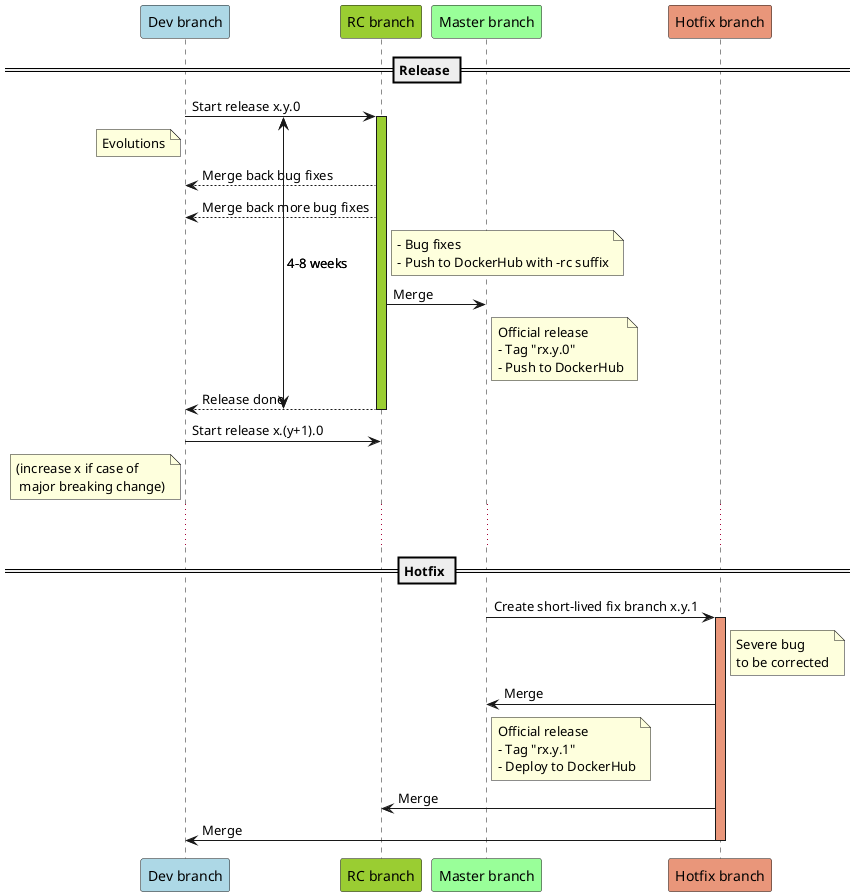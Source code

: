 @startuml
!pragma teoz true

== Release ==
participant "Dev branch" as devbranch order 10 #LightBlue
participant "RC branch" as rcbranch order 20 #YellowGreen
participant "Master branch" as master order 30 #99FF99
participant "Hotfix branch" as hotbranch order 40 #DarkSalmon

{startrc} devbranch -> rcbranch ++ #YellowGreen: Start release x.y.0


note left of devbranch
  Evolutions
end note


rcbranch --> devbranch: Merge back bug fixes
rcbranch --> devbranch: Merge back more bug fixes


note right of rcbranch
  - Bug fixes
  - Push to DockerHub with -rc suffix
end note


rcbranch -> master: Merge
note right of master
    Official release
    - Tag "rx.y.0"
    - Push to DockerHub
end note

{endrc} rcbranch --> devbranch --: Release done

devbranch -> rcbranch: Start release x.(y+1).0
note left of devbranch
 (increase x if case of
  major breaking change)
end note


... ...
{startrc} <-> {endrc}: 4-8 weeks

== Hotfix ==

master -> hotbranch ++ #DarkSalmon: Create short-lived fix branch x.y.1

note right of hotbranch
    Severe bug
    to be corrected
end note
hotbranch -> master: Merge
note right of master
    Official release
    - Tag "rx.y.1"
    - Deploy to DockerHub
end note
hotbranch -> rcbranch: Merge
hotbranch -> devbranch --: Merge

@enduml